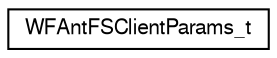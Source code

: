 digraph "Graphical Class Hierarchy"
{
  edge [fontname="FreeSans",fontsize="10",labelfontname="FreeSans",labelfontsize="10"];
  node [fontname="FreeSans",fontsize="10",shape=record];
  rankdir="LR";
  Node1 [label="WFAntFSClientParams_t",height=0.2,width=0.4,color="black", fillcolor="white", style="filled",URL="$struct_w_f_ant_f_s_client_params__t.html",tooltip="ANT-FS Client Parameters. "];
}
